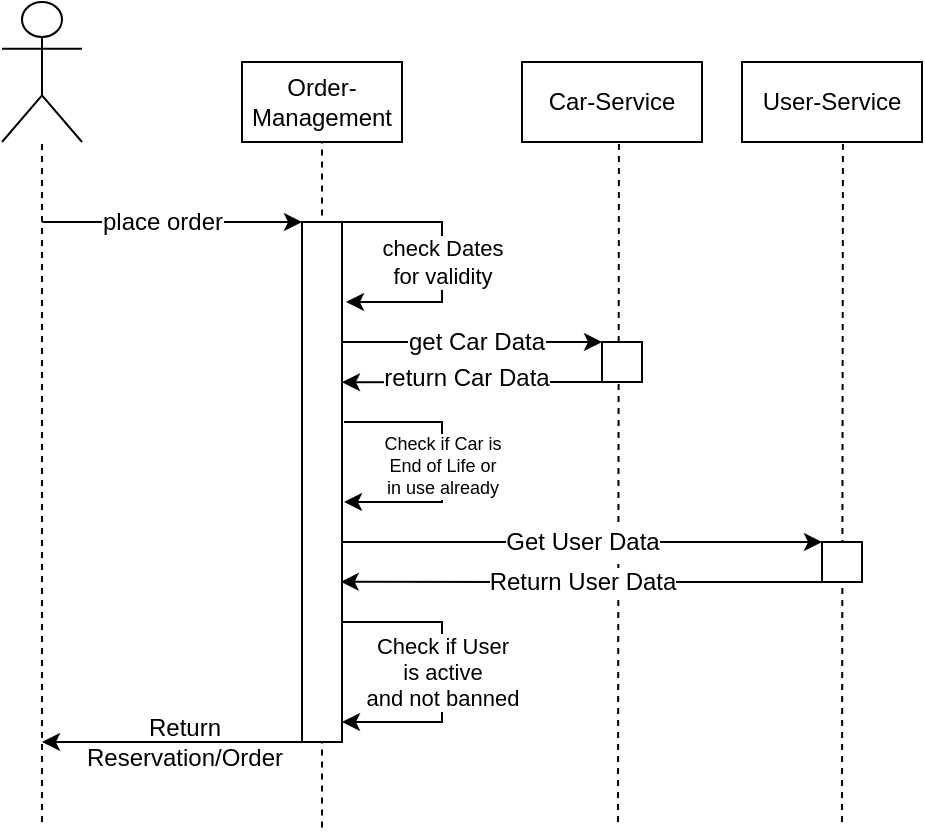 <mxfile version="12.6.5" type="device" pages="3"><diagram id="-nopbMODNxoFaHkJ6lFw" name="Auto mieten"><mxGraphModel dx="853" dy="501" grid="1" gridSize="10" guides="1" tooltips="1" connect="1" arrows="1" fold="1" page="1" pageScale="1" pageWidth="827" pageHeight="1169" math="0" shadow="0"><root><mxCell id="0"/><mxCell id="1" parent="0"/><mxCell id="lA4QWImWm1THspUq7V7B-2" value="" style="shape=umlActor;verticalLabelPosition=bottom;labelBackgroundColor=#ffffff;verticalAlign=top;html=1;outlineConnect=0;" vertex="1" parent="1"><mxGeometry x="120" y="30" width="40" height="70" as="geometry"/></mxCell><mxCell id="lA4QWImWm1THspUq7V7B-3" value="" style="endArrow=none;dashed=1;html=1;" edge="1" parent="1" target="lA4QWImWm1THspUq7V7B-2"><mxGeometry width="50" height="50" relative="1" as="geometry"><mxPoint x="140" y="440" as="sourcePoint"/><mxPoint x="130" y="160" as="targetPoint"/></mxGeometry></mxCell><mxCell id="lA4QWImWm1THspUq7V7B-7" value="Order-Management" style="rounded=0;whiteSpace=wrap;html=1;" vertex="1" parent="1"><mxGeometry x="240" y="60" width="80" height="40" as="geometry"/></mxCell><mxCell id="lA4QWImWm1THspUq7V7B-8" value="" style="endArrow=none;dashed=1;html=1;entryX=0.5;entryY=1;entryDx=0;entryDy=0;" edge="1" parent="1" target="lA4QWImWm1THspUq7V7B-7"><mxGeometry width="50" height="50" relative="1" as="geometry"><mxPoint x="280" y="442.759" as="sourcePoint"/><mxPoint x="250" y="170" as="targetPoint"/></mxGeometry></mxCell><mxCell id="lA4QWImWm1THspUq7V7B-10" value="" style="rounded=0;whiteSpace=wrap;html=1;" vertex="1" parent="1"><mxGeometry x="270" y="140" width="20" height="260" as="geometry"/></mxCell><mxCell id="lA4QWImWm1THspUq7V7B-9" value="" style="endArrow=classic;html=1;" edge="1" parent="1"><mxGeometry width="50" height="50" relative="1" as="geometry"><mxPoint x="140" y="140" as="sourcePoint"/><mxPoint x="270" y="140" as="targetPoint"/></mxGeometry></mxCell><mxCell id="lA4QWImWm1THspUq7V7B-11" value="place order" style="text;html=1;align=center;verticalAlign=middle;resizable=0;points=[];labelBackgroundColor=#ffffff;" vertex="1" connectable="0" parent="lA4QWImWm1THspUq7V7B-9"><mxGeometry x="-0.324" y="1" relative="1" as="geometry"><mxPoint x="15.86" y="1" as="offset"/></mxGeometry></mxCell><mxCell id="lA4QWImWm1THspUq7V7B-12" value="check Dates &lt;br&gt;for validity" style="endArrow=classic;html=1;exitX=1;exitY=0;exitDx=0;exitDy=0;rounded=0;" edge="1" parent="1" source="lA4QWImWm1THspUq7V7B-10"><mxGeometry x="0.015" width="50" height="50" relative="1" as="geometry"><mxPoint x="300" y="190" as="sourcePoint"/><mxPoint x="292" y="180" as="targetPoint"/><Array as="points"><mxPoint x="340" y="140"/><mxPoint x="340" y="160"/><mxPoint x="340" y="180"/></Array><mxPoint as="offset"/></mxGeometry></mxCell><mxCell id="lA4QWImWm1THspUq7V7B-13" value="Car-Service" style="rounded=0;whiteSpace=wrap;html=1;" vertex="1" parent="1"><mxGeometry x="380" y="60" width="90" height="40" as="geometry"/></mxCell><mxCell id="lA4QWImWm1THspUq7V7B-14" value="" style="endArrow=none;dashed=1;html=1;" edge="1" parent="1"><mxGeometry width="50" height="50" relative="1" as="geometry"><mxPoint x="428" y="440" as="sourcePoint"/><mxPoint x="428.48" y="100" as="targetPoint"/></mxGeometry></mxCell><mxCell id="lA4QWImWm1THspUq7V7B-15" value="" style="endArrow=classic;html=1;entryX=0;entryY=0;entryDx=0;entryDy=0;" edge="1" parent="1" target="lA4QWImWm1THspUq7V7B-16"><mxGeometry width="50" height="50" relative="1" as="geometry"><mxPoint x="290" y="200" as="sourcePoint"/><mxPoint x="430" y="200" as="targetPoint"/></mxGeometry></mxCell><mxCell id="lA4QWImWm1THspUq7V7B-17" value="get Car Data" style="text;html=1;align=center;verticalAlign=middle;resizable=0;points=[];labelBackgroundColor=#ffffff;" vertex="1" connectable="0" parent="lA4QWImWm1THspUq7V7B-15"><mxGeometry x="-0.231" relative="1" as="geometry"><mxPoint x="16.33" as="offset"/></mxGeometry></mxCell><mxCell id="lA4QWImWm1THspUq7V7B-16" value="" style="rounded=0;whiteSpace=wrap;html=1;" vertex="1" parent="1"><mxGeometry x="420" y="200" width="20" height="20" as="geometry"/></mxCell><mxCell id="lA4QWImWm1THspUq7V7B-18" value="" style="endArrow=classic;html=1;exitX=0;exitY=1;exitDx=0;exitDy=0;entryX=1;entryY=0.308;entryDx=0;entryDy=0;entryPerimeter=0;" edge="1" parent="1" source="lA4QWImWm1THspUq7V7B-16" target="lA4QWImWm1THspUq7V7B-10"><mxGeometry width="50" height="50" relative="1" as="geometry"><mxPoint x="350" y="270" as="sourcePoint"/><mxPoint x="400" y="220" as="targetPoint"/></mxGeometry></mxCell><mxCell id="lA4QWImWm1THspUq7V7B-19" value="return Car Data" style="text;html=1;align=center;verticalAlign=middle;resizable=0;points=[];labelBackgroundColor=#ffffff;" vertex="1" connectable="0" parent="lA4QWImWm1THspUq7V7B-18"><mxGeometry x="0.051" y="-2" relative="1" as="geometry"><mxPoint as="offset"/></mxGeometry></mxCell><mxCell id="lA4QWImWm1THspUq7V7B-21" value="" style="endArrow=classic;html=1;rounded=0;" edge="1" parent="1"><mxGeometry width="50" height="50" relative="1" as="geometry"><mxPoint x="291" y="240" as="sourcePoint"/><mxPoint x="291" y="280" as="targetPoint"/><Array as="points"><mxPoint x="340" y="240"/><mxPoint x="340" y="280"/></Array></mxGeometry></mxCell><mxCell id="lA4QWImWm1THspUq7V7B-22" value="Check if Car is &lt;br style=&quot;font-size: 9px;&quot;&gt;End of Life or &lt;br style=&quot;font-size: 9px;&quot;&gt;in use already" style="text;html=1;align=center;verticalAlign=middle;resizable=0;points=[];labelBackgroundColor=#ffffff;fontSize=9;" vertex="1" connectable="0" parent="lA4QWImWm1THspUq7V7B-21"><mxGeometry x="0.069" y="-1" relative="1" as="geometry"><mxPoint x="1" y="-3.6" as="offset"/></mxGeometry></mxCell><mxCell id="lA4QWImWm1THspUq7V7B-23" value="User-Service" style="rounded=0;whiteSpace=wrap;html=1;" vertex="1" parent="1"><mxGeometry x="490" y="60" width="90" height="40" as="geometry"/></mxCell><mxCell id="lA4QWImWm1THspUq7V7B-25" value="" style="endArrow=none;dashed=1;html=1;" edge="1" parent="1"><mxGeometry width="50" height="50" relative="1" as="geometry"><mxPoint x="540" y="440" as="sourcePoint"/><mxPoint x="540.48" y="100" as="targetPoint"/></mxGeometry></mxCell><mxCell id="lA4QWImWm1THspUq7V7B-26" value="&lt;font style=&quot;font-size: 12px&quot;&gt;Get User Data&lt;/font&gt;" style="endArrow=classic;html=1;fontSize=9;entryX=0;entryY=0;entryDx=0;entryDy=0;" edge="1" parent="1" target="lA4QWImWm1THspUq7V7B-30"><mxGeometry width="50" height="50" relative="1" as="geometry"><mxPoint x="290" y="300" as="sourcePoint"/><mxPoint x="600" y="320" as="targetPoint"/></mxGeometry></mxCell><mxCell id="lA4QWImWm1THspUq7V7B-30" value="" style="rounded=0;whiteSpace=wrap;html=1;" vertex="1" parent="1"><mxGeometry x="530" y="300" width="20" height="20" as="geometry"/></mxCell><mxCell id="lA4QWImWm1THspUq7V7B-31" value="&lt;font style=&quot;font-size: 12px&quot;&gt;Return User Data&lt;/font&gt;" style="endArrow=classic;html=1;fontSize=9;exitX=0;exitY=1;exitDx=0;exitDy=0;entryX=0.969;entryY=0.692;entryDx=0;entryDy=0;entryPerimeter=0;" edge="1" parent="1" source="lA4QWImWm1THspUq7V7B-30" target="lA4QWImWm1THspUq7V7B-10"><mxGeometry width="50" height="50" relative="1" as="geometry"><mxPoint x="370" y="390" as="sourcePoint"/><mxPoint x="420" y="340" as="targetPoint"/></mxGeometry></mxCell><mxCell id="lA4QWImWm1THspUq7V7B-36" value="Check if User &lt;br style=&quot;font-size: 11px;&quot;&gt;is active &lt;br style=&quot;font-size: 11px;&quot;&gt;and not banned" style="endArrow=classic;html=1;fontSize=11;rounded=0;" edge="1" parent="1"><mxGeometry width="50" height="50" relative="1" as="geometry"><mxPoint x="290" y="340" as="sourcePoint"/><mxPoint x="290" y="390" as="targetPoint"/><Array as="points"><mxPoint x="340" y="340"/><mxPoint x="340" y="390"/></Array></mxGeometry></mxCell><mxCell id="lA4QWImWm1THspUq7V7B-37" value="" style="endArrow=classic;html=1;fontSize=9;exitX=0;exitY=1;exitDx=0;exitDy=0;" edge="1" parent="1" source="lA4QWImWm1THspUq7V7B-10"><mxGeometry width="50" height="50" relative="1" as="geometry"><mxPoint x="170" y="390" as="sourcePoint"/><mxPoint x="140" y="400" as="targetPoint"/></mxGeometry></mxCell><mxCell id="lA4QWImWm1THspUq7V7B-38" value="Return &lt;br&gt;Reservation/Order" style="text;html=1;align=center;verticalAlign=middle;resizable=0;points=[];labelBackgroundColor=none;fontSize=12;" vertex="1" connectable="0" parent="lA4QWImWm1THspUq7V7B-37"><mxGeometry x="0.233" y="-2" relative="1" as="geometry"><mxPoint x="20.28" y="2" as="offset"/></mxGeometry></mxCell></root></mxGraphModel></diagram><diagram id="_kOAPSlFdI3U45tNe77A" name="Auto zurückgeben"><mxGraphModel dx="585" dy="343" grid="1" gridSize="10" guides="1" tooltips="1" connect="1" arrows="1" fold="1" page="1" pageScale="1" pageWidth="827" pageHeight="1169" math="0" shadow="0"><root><mxCell id="NwW_X5PgFyGPWayO0uv3-0"/><mxCell id="NwW_X5PgFyGPWayO0uv3-1" parent="NwW_X5PgFyGPWayO0uv3-0"/><mxCell id="11U9xTp7jpg9fjqi9Gik-0" value="" style="shape=umlActor;verticalLabelPosition=bottom;labelBackgroundColor=#ffffff;verticalAlign=top;html=1;outlineConnect=0;" vertex="1" parent="NwW_X5PgFyGPWayO0uv3-1"><mxGeometry x="120" y="30" width="40" height="70" as="geometry"/></mxCell><mxCell id="11U9xTp7jpg9fjqi9Gik-1" value="" style="endArrow=none;dashed=1;html=1;" edge="1" parent="NwW_X5PgFyGPWayO0uv3-1" target="11U9xTp7jpg9fjqi9Gik-0"><mxGeometry width="50" height="50" relative="1" as="geometry"><mxPoint x="140" y="440" as="sourcePoint"/><mxPoint x="130" y="160" as="targetPoint"/></mxGeometry></mxCell><mxCell id="11U9xTp7jpg9fjqi9Gik-2" value="Order-Management" style="rounded=0;whiteSpace=wrap;html=1;" vertex="1" parent="NwW_X5PgFyGPWayO0uv3-1"><mxGeometry x="240" y="60" width="80" height="40" as="geometry"/></mxCell><mxCell id="11U9xTp7jpg9fjqi9Gik-3" value="" style="endArrow=none;dashed=1;html=1;entryX=0.5;entryY=1;entryDx=0;entryDy=0;" edge="1" parent="NwW_X5PgFyGPWayO0uv3-1" target="11U9xTp7jpg9fjqi9Gik-2"><mxGeometry width="50" height="50" relative="1" as="geometry"><mxPoint x="280" y="440" as="sourcePoint"/><mxPoint x="250" y="170" as="targetPoint"/></mxGeometry></mxCell><mxCell id="11U9xTp7jpg9fjqi9Gik-4" value="" style="rounded=0;whiteSpace=wrap;html=1;" vertex="1" parent="NwW_X5PgFyGPWayO0uv3-1"><mxGeometry x="270" y="140" width="20" height="260" as="geometry"/></mxCell><mxCell id="11U9xTp7jpg9fjqi9Gik-5" value="" style="endArrow=classic;html=1;" edge="1" parent="NwW_X5PgFyGPWayO0uv3-1"><mxGeometry width="50" height="50" relative="1" as="geometry"><mxPoint x="140" y="140" as="sourcePoint"/><mxPoint x="270" y="140" as="targetPoint"/></mxGeometry></mxCell><mxCell id="11U9xTp7jpg9fjqi9Gik-6" value="finish order" style="text;html=1;align=center;verticalAlign=middle;resizable=0;points=[];labelBackgroundColor=#ffffff;" vertex="1" connectable="0" parent="11U9xTp7jpg9fjqi9Gik-5"><mxGeometry x="-0.324" y="1" relative="1" as="geometry"><mxPoint x="15.86" y="1" as="offset"/></mxGeometry></mxCell><mxCell id="11U9xTp7jpg9fjqi9Gik-7" value="&lt;font style=&quot;font-size: 10px&quot;&gt;Check if&lt;br&gt;Order exists&lt;br&gt;and is not &lt;br&gt;a reservation&lt;/font&gt;" style="endArrow=classic;html=1;exitX=1;exitY=0;exitDx=0;exitDy=0;rounded=0;" edge="1" parent="NwW_X5PgFyGPWayO0uv3-1" source="11U9xTp7jpg9fjqi9Gik-4"><mxGeometry x="0.015" y="14" width="50" height="50" relative="1" as="geometry"><mxPoint x="300" y="190" as="sourcePoint"/><mxPoint x="292" y="180" as="targetPoint"/><Array as="points"><mxPoint x="340" y="140"/><mxPoint x="340" y="160"/><mxPoint x="340" y="180"/></Array><mxPoint x="-4" y="-10" as="offset"/></mxGeometry></mxCell><mxCell id="11U9xTp7jpg9fjqi9Gik-8" value="User-Service" style="rounded=0;whiteSpace=wrap;html=1;" vertex="1" parent="NwW_X5PgFyGPWayO0uv3-1"><mxGeometry x="380" y="60" width="90" height="40" as="geometry"/></mxCell><mxCell id="11U9xTp7jpg9fjqi9Gik-9" value="" style="endArrow=none;dashed=1;html=1;" edge="1" parent="NwW_X5PgFyGPWayO0uv3-1"><mxGeometry width="50" height="50" relative="1" as="geometry"><mxPoint x="428" y="440" as="sourcePoint"/><mxPoint x="428.48" y="100" as="targetPoint"/></mxGeometry></mxCell><mxCell id="XQoS8_bv3rMEv8Utw3V8-1" value="&lt;span style=&quot;font-size: 9px&quot;&gt;Free Car&lt;br&gt;by setting Enddate&lt;br&gt;&lt;/span&gt;" style="endArrow=classic;html=1;rounded=0;" edge="1" parent="NwW_X5PgFyGPWayO0uv3-1"><mxGeometry x="-0.2" y="-14" width="50" height="50" relative="1" as="geometry"><mxPoint x="290" y="200" as="sourcePoint"/><mxPoint x="290" y="230" as="targetPoint"/><Array as="points"><mxPoint x="350" y="200"/><mxPoint x="350" y="230"/></Array><mxPoint x="24" y="10" as="offset"/></mxGeometry></mxCell><mxCell id="Q3Dbmkw4bj95usrp8UeA-1" value="" style="rounded=0;whiteSpace=wrap;html=1;fontSize=11;" vertex="1" parent="NwW_X5PgFyGPWayO0uv3-1"><mxGeometry x="420" y="250" width="20" height="30" as="geometry"/></mxCell><mxCell id="Q3Dbmkw4bj95usrp8UeA-2" value="Get User Data" style="endArrow=classic;html=1;fontSize=11;entryX=0;entryY=0;entryDx=0;entryDy=0;" edge="1" parent="NwW_X5PgFyGPWayO0uv3-1" target="Q3Dbmkw4bj95usrp8UeA-1"><mxGeometry width="50" height="50" relative="1" as="geometry"><mxPoint x="290" y="250" as="sourcePoint"/><mxPoint x="360" y="230" as="targetPoint"/></mxGeometry></mxCell><mxCell id="Q3Dbmkw4bj95usrp8UeA-3" value="Return User Data" style="endArrow=classic;html=1;fontSize=11;exitX=0;exitY=1;exitDx=0;exitDy=0;" edge="1" parent="NwW_X5PgFyGPWayO0uv3-1" source="Q3Dbmkw4bj95usrp8UeA-1"><mxGeometry width="50" height="50" relative="1" as="geometry"><mxPoint x="310" y="310" as="sourcePoint"/><mxPoint x="290" y="280" as="targetPoint"/></mxGeometry></mxCell><mxCell id="Q3Dbmkw4bj95usrp8UeA-4" value="Accounting-Service" style="rounded=0;whiteSpace=wrap;html=1;" vertex="1" parent="NwW_X5PgFyGPWayO0uv3-1"><mxGeometry x="490" y="60" width="90" height="40" as="geometry"/></mxCell><mxCell id="Q3Dbmkw4bj95usrp8UeA-5" value="Calculate Price &lt;br&gt;to be Paid" style="endArrow=classic;html=1;fontSize=11;exitX=1;exitY=0.615;exitDx=0;exitDy=0;exitPerimeter=0;entryX=1;entryY=0.769;entryDx=0;entryDy=0;entryPerimeter=0;rounded=0;" edge="1" parent="NwW_X5PgFyGPWayO0uv3-1" source="11U9xTp7jpg9fjqi9Gik-4" target="11U9xTp7jpg9fjqi9Gik-4"><mxGeometry width="50" height="50" relative="1" as="geometry"><mxPoint x="320" y="300" as="sourcePoint"/><mxPoint x="340" y="330" as="targetPoint"/><Array as="points"><mxPoint x="340" y="300"/><mxPoint x="340" y="340"/></Array></mxGeometry></mxCell><mxCell id="Q3Dbmkw4bj95usrp8UeA-6" value="" style="endArrow=none;dashed=1;html=1;" edge="1" parent="NwW_X5PgFyGPWayO0uv3-1" source="Q3Dbmkw4bj95usrp8UeA-7"><mxGeometry width="50" height="50" relative="1" as="geometry"><mxPoint x="534.66" y="440" as="sourcePoint"/><mxPoint x="535.14" y="100" as="targetPoint"/></mxGeometry></mxCell><mxCell id="Q3Dbmkw4bj95usrp8UeA-7" value="" style="rounded=0;whiteSpace=wrap;html=1;fontSize=11;" vertex="1" parent="NwW_X5PgFyGPWayO0uv3-1"><mxGeometry x="525" y="360" width="20" height="30" as="geometry"/></mxCell><mxCell id="Q3Dbmkw4bj95usrp8UeA-8" value="" style="endArrow=none;dashed=1;html=1;" edge="1" parent="NwW_X5PgFyGPWayO0uv3-1" target="Q3Dbmkw4bj95usrp8UeA-7"><mxGeometry width="50" height="50" relative="1" as="geometry"><mxPoint x="534.66" y="440" as="sourcePoint"/><mxPoint x="535.14" y="100" as="targetPoint"/></mxGeometry></mxCell><mxCell id="Q3Dbmkw4bj95usrp8UeA-9" value="Create Bill" style="endArrow=classic;html=1;fontSize=11;entryX=0;entryY=0;entryDx=0;entryDy=0;" edge="1" parent="NwW_X5PgFyGPWayO0uv3-1" target="Q3Dbmkw4bj95usrp8UeA-7"><mxGeometry width="50" height="50" relative="1" as="geometry"><mxPoint x="290" y="360" as="sourcePoint"/><mxPoint x="520" y="360" as="targetPoint"/></mxGeometry></mxCell><mxCell id="Q3Dbmkw4bj95usrp8UeA-10" value="Return Bill" style="endArrow=classic;html=1;fontSize=11;exitX=0;exitY=1;exitDx=0;exitDy=0;entryX=1;entryY=0.962;entryDx=0;entryDy=0;entryPerimeter=0;" edge="1" parent="NwW_X5PgFyGPWayO0uv3-1" source="Q3Dbmkw4bj95usrp8UeA-7" target="11U9xTp7jpg9fjqi9Gik-4"><mxGeometry width="50" height="50" relative="1" as="geometry"><mxPoint x="350" y="430" as="sourcePoint"/><mxPoint x="400" y="380" as="targetPoint"/></mxGeometry></mxCell><mxCell id="97h5lh9P4kjAeZQ3-2tM-0" value="Return Order&lt;br&gt;with BillID" style="endArrow=classic;html=1;fontSize=11;exitX=0;exitY=1;exitDx=0;exitDy=0;labelBackgroundColor=none;" edge="1" parent="NwW_X5PgFyGPWayO0uv3-1" source="11U9xTp7jpg9fjqi9Gik-4"><mxGeometry width="50" height="50" relative="1" as="geometry"><mxPoint x="250" y="410" as="sourcePoint"/><mxPoint x="140" y="400" as="targetPoint"/></mxGeometry></mxCell></root></mxGraphModel></diagram><diagram id="3JOjA7HHPTy-nV8hywUz" name="Rechnung erstellen"><mxGraphModel dx="853" dy="501" grid="1" gridSize="10" guides="1" tooltips="1" connect="1" arrows="1" fold="1" page="1" pageScale="1" pageWidth="827" pageHeight="1169" math="0" shadow="0"><root><mxCell id="JlHS3rX3iQXHvSWUvElv-0"/><mxCell id="JlHS3rX3iQXHvSWUvElv-1" parent="JlHS3rX3iQXHvSWUvElv-0"/><mxCell id="PsnEXoCI0FYgIzGSUXS2-0" value="" style="shape=umlActor;verticalLabelPosition=bottom;labelBackgroundColor=#ffffff;verticalAlign=top;html=1;outlineConnect=0;" vertex="1" parent="JlHS3rX3iQXHvSWUvElv-1"><mxGeometry x="120" y="30" width="40" height="70" as="geometry"/></mxCell><mxCell id="PsnEXoCI0FYgIzGSUXS2-1" value="" style="endArrow=none;dashed=1;html=1;" edge="1" parent="JlHS3rX3iQXHvSWUvElv-1" target="PsnEXoCI0FYgIzGSUXS2-0"><mxGeometry width="50" height="50" relative="1" as="geometry"><mxPoint x="140" y="440" as="sourcePoint"/><mxPoint x="130" y="160" as="targetPoint"/></mxGeometry></mxCell><mxCell id="PsnEXoCI0FYgIzGSUXS2-2" value="Payment-Service" style="rounded=0;whiteSpace=wrap;html=1;" vertex="1" parent="JlHS3rX3iQXHvSWUvElv-1"><mxGeometry x="240" y="60" width="80" height="40" as="geometry"/></mxCell><mxCell id="PsnEXoCI0FYgIzGSUXS2-3" value="" style="endArrow=none;dashed=1;html=1;entryX=0.5;entryY=1;entryDx=0;entryDy=0;" edge="1" parent="JlHS3rX3iQXHvSWUvElv-1" target="PsnEXoCI0FYgIzGSUXS2-2"><mxGeometry width="50" height="50" relative="1" as="geometry"><mxPoint x="280" y="440" as="sourcePoint"/><mxPoint x="250" y="170" as="targetPoint"/></mxGeometry></mxCell><mxCell id="PsnEXoCI0FYgIzGSUXS2-4" value="" style="rounded=0;whiteSpace=wrap;html=1;" vertex="1" parent="JlHS3rX3iQXHvSWUvElv-1"><mxGeometry x="270" y="140" width="20" height="260" as="geometry"/></mxCell><mxCell id="PsnEXoCI0FYgIzGSUXS2-5" value="" style="endArrow=classic;html=1;" edge="1" parent="JlHS3rX3iQXHvSWUvElv-1"><mxGeometry width="50" height="50" relative="1" as="geometry"><mxPoint x="140" y="140" as="sourcePoint"/><mxPoint x="270" y="140" as="targetPoint"/></mxGeometry></mxCell><mxCell id="PsnEXoCI0FYgIzGSUXS2-6" value="finish order" style="text;html=1;align=center;verticalAlign=middle;resizable=0;points=[];labelBackgroundColor=#ffffff;" vertex="1" connectable="0" parent="PsnEXoCI0FYgIzGSUXS2-5"><mxGeometry x="-0.324" y="1" relative="1" as="geometry"><mxPoint x="15.86" y="1" as="offset"/></mxGeometry></mxCell><mxCell id="PsnEXoCI0FYgIzGSUXS2-7" value="&lt;span style=&quot;font-size: 10px&quot;&gt;Check if valid&lt;br&gt;&lt;/span&gt;PaymentProvider&lt;br&gt;was Selected" style="endArrow=classic;html=1;exitX=1;exitY=0;exitDx=0;exitDy=0;rounded=0;" edge="1" parent="JlHS3rX3iQXHvSWUvElv-1" source="PsnEXoCI0FYgIzGSUXS2-4"><mxGeometry x="0.015" y="14" width="50" height="50" relative="1" as="geometry"><mxPoint x="300" y="190" as="sourcePoint"/><mxPoint x="292" y="180" as="targetPoint"/><Array as="points"><mxPoint x="340" y="140"/><mxPoint x="340" y="160"/><mxPoint x="340" y="180"/></Array><mxPoint x="-4" y="-10" as="offset"/></mxGeometry></mxCell><mxCell id="PsnEXoCI0FYgIzGSUXS2-8" value="Accounting-Service" style="rounded=0;whiteSpace=wrap;html=1;" vertex="1" parent="JlHS3rX3iQXHvSWUvElv-1"><mxGeometry x="380" y="60" width="90" height="40" as="geometry"/></mxCell><mxCell id="PsnEXoCI0FYgIzGSUXS2-9" value="" style="endArrow=none;dashed=1;html=1;" edge="1" parent="JlHS3rX3iQXHvSWUvElv-1" source="mnSZGQC4r-QxhK3MKlc2-0"><mxGeometry width="50" height="50" relative="1" as="geometry"><mxPoint x="428" y="440" as="sourcePoint"/><mxPoint x="428.48" y="100" as="targetPoint"/></mxGeometry></mxCell><mxCell id="PsnEXoCI0FYgIzGSUXS2-11" value="" style="rounded=0;whiteSpace=wrap;html=1;fontSize=11;" vertex="1" parent="JlHS3rX3iQXHvSWUvElv-1"><mxGeometry x="420" y="200" width="20" height="30" as="geometry"/></mxCell><mxCell id="PsnEXoCI0FYgIzGSUXS2-12" value="Get Bill" style="endArrow=classic;html=1;fontSize=11;entryX=0;entryY=0;entryDx=0;entryDy=0;exitX=1;exitY=0.231;exitDx=0;exitDy=0;exitPerimeter=0;" edge="1" parent="JlHS3rX3iQXHvSWUvElv-1" target="PsnEXoCI0FYgIzGSUXS2-11" source="PsnEXoCI0FYgIzGSUXS2-4"><mxGeometry width="50" height="50" relative="1" as="geometry"><mxPoint x="290" y="250" as="sourcePoint"/><mxPoint x="360" y="230" as="targetPoint"/></mxGeometry></mxCell><mxCell id="PsnEXoCI0FYgIzGSUXS2-13" value="Return Bill" style="endArrow=classic;html=1;fontSize=11;exitX=0;exitY=1;exitDx=0;exitDy=0;entryX=1;entryY=0.346;entryDx=0;entryDy=0;entryPerimeter=0;" edge="1" parent="JlHS3rX3iQXHvSWUvElv-1" source="PsnEXoCI0FYgIzGSUXS2-11" target="PsnEXoCI0FYgIzGSUXS2-4"><mxGeometry width="50" height="50" relative="1" as="geometry"><mxPoint x="310" y="310" as="sourcePoint"/><mxPoint x="290" y="280" as="targetPoint"/></mxGeometry></mxCell><mxCell id="PsnEXoCI0FYgIzGSUXS2-15" value="Check if Payment&lt;br&gt;was Succesful &amp;amp;&lt;br&gt;mark Bill as Paid" style="endArrow=classic;html=1;fontSize=11;exitX=1.09;exitY=0.469;exitDx=0;exitDy=0;exitPerimeter=0;entryX=1;entryY=0.692;entryDx=0;entryDy=0;entryPerimeter=0;rounded=0;" edge="1" parent="JlHS3rX3iQXHvSWUvElv-1" source="PsnEXoCI0FYgIzGSUXS2-4" target="PsnEXoCI0FYgIzGSUXS2-4"><mxGeometry width="50" height="50" relative="1" as="geometry"><mxPoint x="320" y="300" as="sourcePoint"/><mxPoint x="340" y="330" as="targetPoint"/><Array as="points"><mxPoint x="340" y="262"/><mxPoint x="340" y="320"/></Array></mxGeometry></mxCell><mxCell id="PsnEXoCI0FYgIzGSUXS2-21" value="Return Paid&lt;br&gt;Bill" style="endArrow=classic;html=1;fontSize=11;exitX=0;exitY=1;exitDx=0;exitDy=0;labelBackgroundColor=none;" edge="1" parent="JlHS3rX3iQXHvSWUvElv-1" source="PsnEXoCI0FYgIzGSUXS2-4"><mxGeometry width="50" height="50" relative="1" as="geometry"><mxPoint x="250" y="410" as="sourcePoint"/><mxPoint x="140" y="400" as="targetPoint"/></mxGeometry></mxCell><mxCell id="mnSZGQC4r-QxhK3MKlc2-0" value="" style="rounded=0;whiteSpace=wrap;html=1;fontSize=11;" vertex="1" parent="JlHS3rX3iQXHvSWUvElv-1"><mxGeometry x="420" y="340" width="20" height="30" as="geometry"/></mxCell><mxCell id="mnSZGQC4r-QxhK3MKlc2-1" value="" style="endArrow=none;dashed=1;html=1;" edge="1" parent="JlHS3rX3iQXHvSWUvElv-1" target="mnSZGQC4r-QxhK3MKlc2-0"><mxGeometry width="50" height="50" relative="1" as="geometry"><mxPoint x="428" y="440" as="sourcePoint"/><mxPoint x="428.48" y="100" as="targetPoint"/></mxGeometry></mxCell><mxCell id="mnSZGQC4r-QxhK3MKlc2-2" value="Save Bill" style="endArrow=classic;html=1;fontSize=11;entryX=0;entryY=0;entryDx=0;entryDy=0;exitX=1;exitY=0.231;exitDx=0;exitDy=0;exitPerimeter=0;" edge="1" parent="JlHS3rX3iQXHvSWUvElv-1"><mxGeometry width="50" height="50" relative="1" as="geometry"><mxPoint x="290" y="340.06" as="sourcePoint"/><mxPoint x="420" y="340" as="targetPoint"/></mxGeometry></mxCell><mxCell id="mnSZGQC4r-QxhK3MKlc2-3" value="Return Saved Bill" style="endArrow=classic;html=1;fontSize=11;exitX=0;exitY=1;exitDx=0;exitDy=0;entryX=1;entryY=0.346;entryDx=0;entryDy=0;entryPerimeter=0;" edge="1" parent="JlHS3rX3iQXHvSWUvElv-1"><mxGeometry width="50" height="50" relative="1" as="geometry"><mxPoint x="420" y="370.04" as="sourcePoint"/><mxPoint x="290" y="370" as="targetPoint"/></mxGeometry></mxCell></root></mxGraphModel></diagram></mxfile>